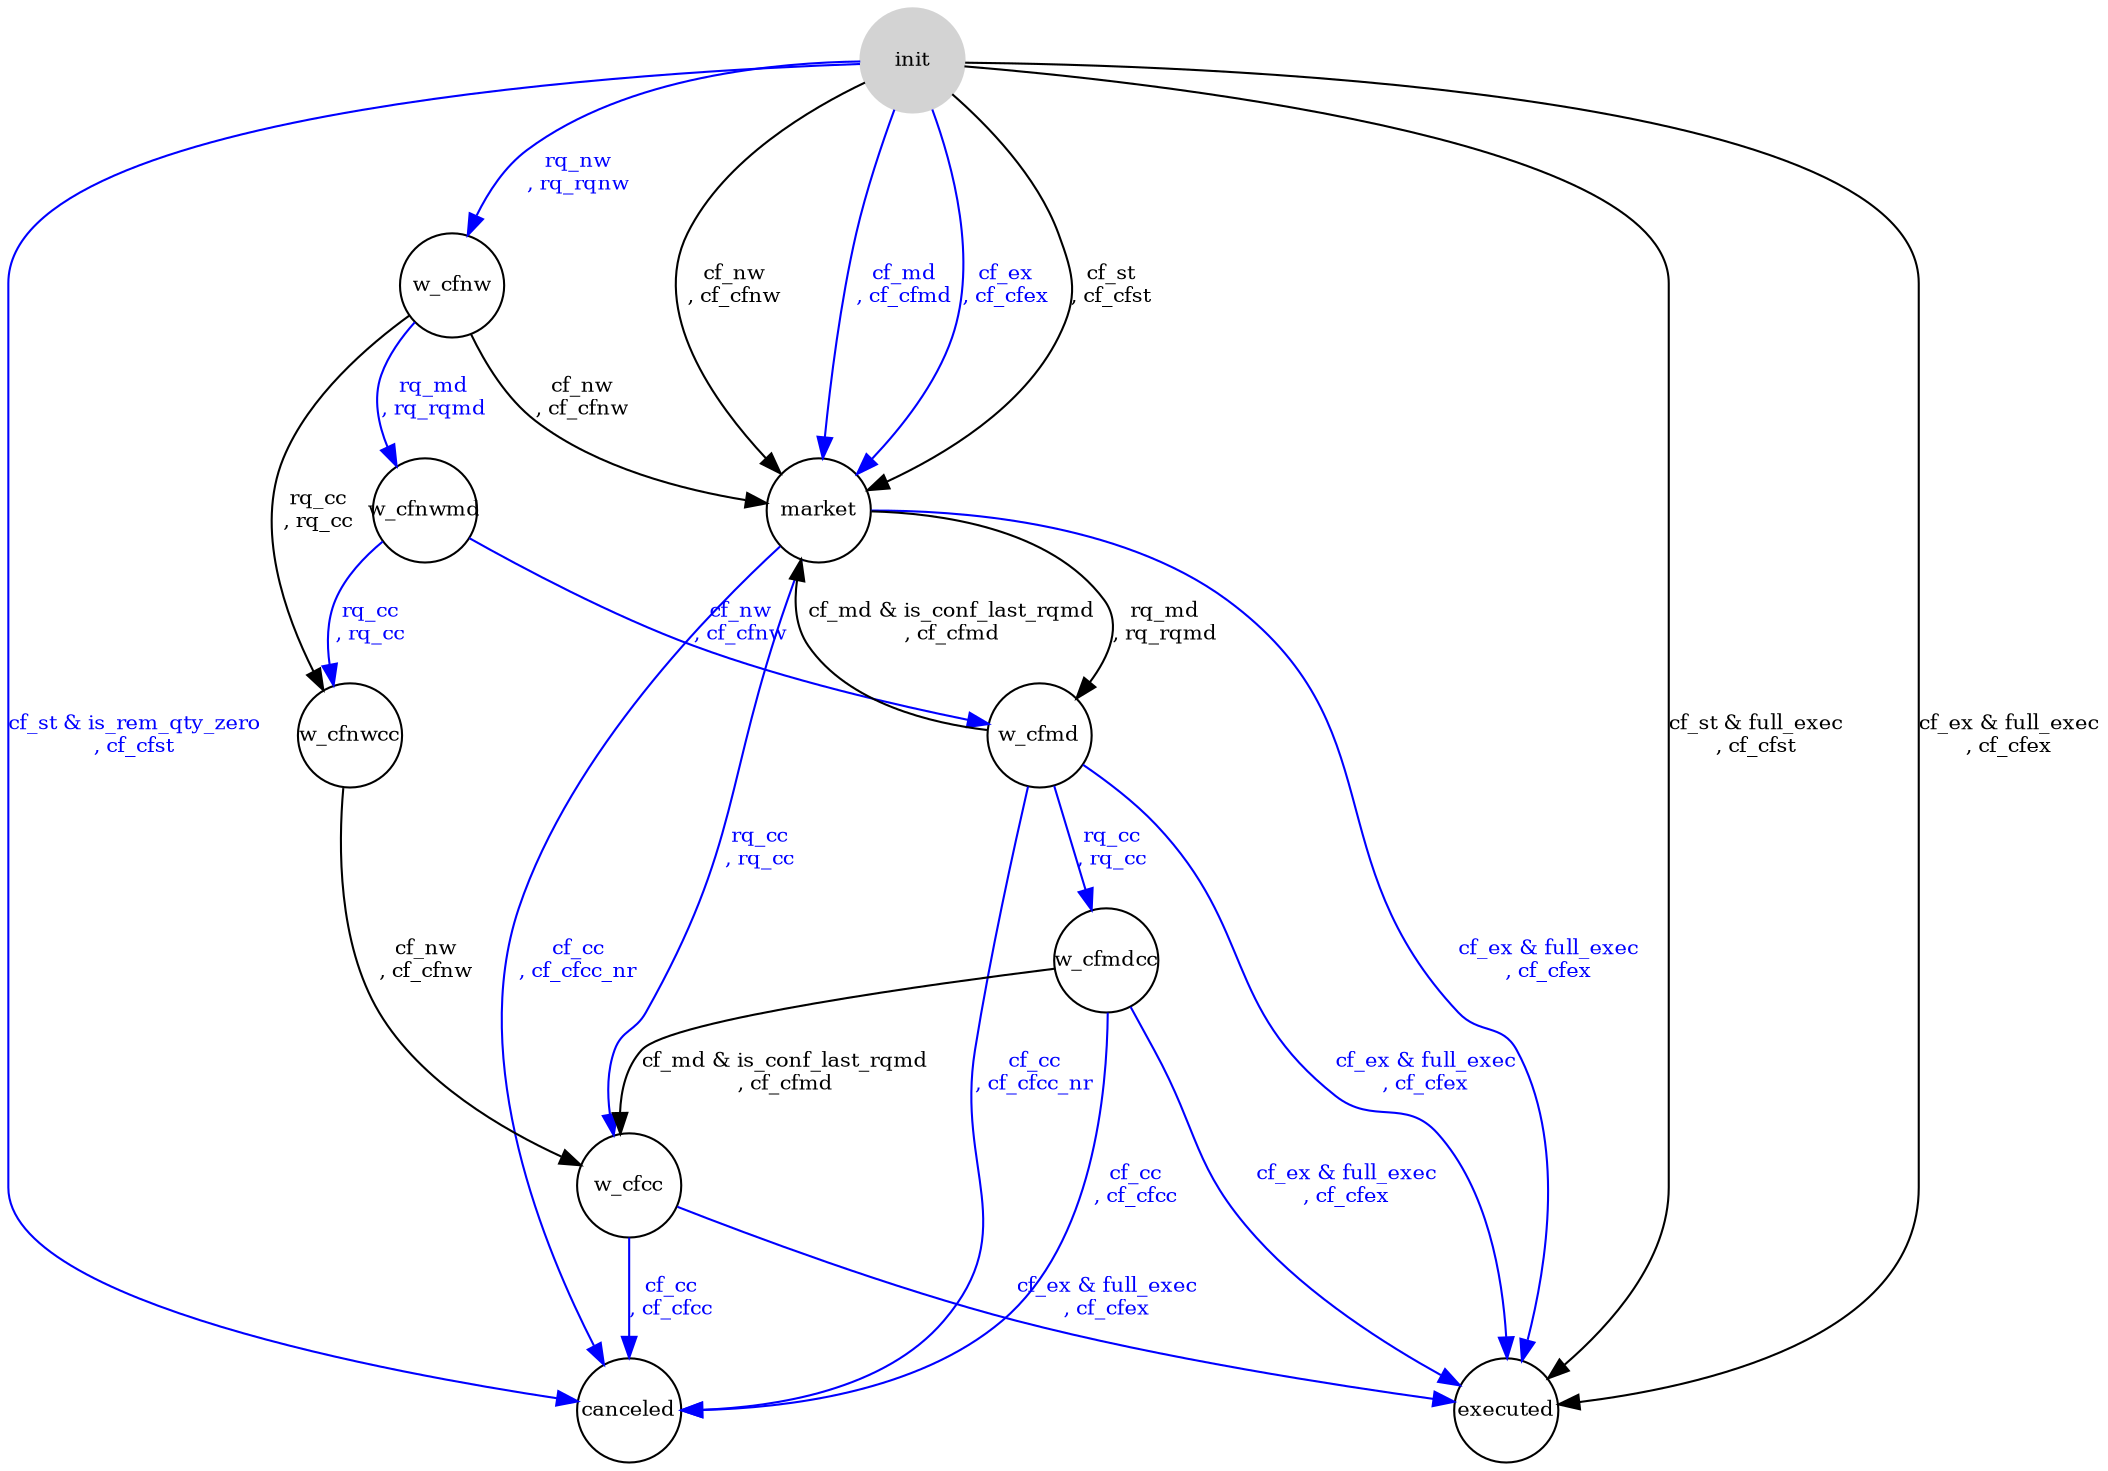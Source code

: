 digraph automata {
    node [shape = circle, fontsize=10, fixedsize=true width=0.7];
    init [ style = filled, color=lightgrey ];

        "init"  ->  "w_cfnw"  [ label = "rq_nw\n, rq_rqnw", color=blue, fontcolor=blue, fontsize=10, fixedsize=true ];
    "init"  ->  "market"  [ label = "cf_nw\n, cf_cfnw", color=black, fontcolor=black, fontsize=10, fixedsize=true ];
    "init"  ->  "market"  [ label = "cf_md\n, cf_cfmd", color=blue, fontcolor=blue, fontsize=10, fixedsize=true ];
    "init"  ->  "executed"  [ label = "cf_ex & full_exec\n, cf_cfex", color=black, fontcolor=black, fontsize=10, fixedsize=true ];
    "init"  ->  "market"  [ label = "cf_ex\n, cf_cfex", color=blue, fontcolor=blue, fontsize=10, fixedsize=true ];
    "init"  ->  "executed"  [ label = "cf_st & full_exec\n, cf_cfst", color=black, fontcolor=black, fontsize=10, fixedsize=true ];
    "init"  ->  "canceled"  [ label = "cf_st & is_rem_qty_zero\n, cf_cfst", color=blue, fontcolor=blue, fontsize=10, fixedsize=true ];
    "init"  ->  "market"  [ label = "cf_st\n, cf_cfst", color=black, fontcolor=black, fontsize=10, fixedsize=true ];
    "w_cfnw"  ->  "w_cfnwmd"  [ label = "rq_md\n, rq_rqmd", color=blue, fontcolor=blue, fontsize=10, fixedsize=true ];
    "w_cfnw"  ->  "w_cfnwcc"  [ label = "rq_cc\n, rq_cc", color=black, fontcolor=black, fontsize=10, fixedsize=true ];
    "w_cfnw"  ->  "market"  [ label = "cf_nw\n, cf_cfnw", color=black, fontcolor=black, fontsize=10, fixedsize=true ];
    "market"  ->  "w_cfmd"  [ label = "rq_md\n, rq_rqmd", color=black, fontcolor=black, fontsize=10, fixedsize=true ];
    "market"  ->  "w_cfcc"  [ label = "rq_cc\n, rq_cc", color=blue, fontcolor=blue, fontsize=10, fixedsize=true ];
    "market"  ->  "canceled"  [ label = "cf_cc\n, cf_cfcc_nr", color=blue, fontcolor=blue, fontsize=10, fixedsize=true ];
    "market"  ->  "executed"  [ label = "cf_ex & full_exec\n, cf_cfex", color=blue, fontcolor=blue, fontsize=10, fixedsize=true ];
    "w_cfmd"  ->  "w_cfmdcc"  [ label = "rq_cc\n, rq_cc", color=blue, fontcolor=blue, fontsize=10, fixedsize=true ];
    "w_cfmd"  ->  "market"  [ label = "cf_md & is_conf_last_rqmd\n, cf_cfmd", color=black, fontcolor=black, fontsize=10, fixedsize=true ];
    "w_cfmd"  ->  "canceled"  [ label = "cf_cc\n, cf_cfcc_nr", color=blue, fontcolor=blue, fontsize=10, fixedsize=true ];
    "w_cfmd"  ->  "executed"  [ label = "cf_ex & full_exec\n, cf_cfex", color=blue, fontcolor=blue, fontsize=10, fixedsize=true ];
    "w_cfcc"  ->  "canceled"  [ label = "cf_cc\n, cf_cfcc", color=blue, fontcolor=blue, fontsize=10, fixedsize=true ];
    "w_cfcc"  ->  "executed"  [ label = "cf_ex & full_exec\n, cf_cfex", color=blue, fontcolor=blue, fontsize=10, fixedsize=true ];
    "w_cfmdcc"  ->  "w_cfcc"  [ label = "cf_md & is_conf_last_rqmd\n, cf_cfmd", color=black, fontcolor=black, fontsize=10, fixedsize=true ];
    "w_cfmdcc"  ->  "canceled"  [ label = "cf_cc\n, cf_cfcc", color=blue, fontcolor=blue, fontsize=10, fixedsize=true ];
    "w_cfmdcc"  ->  "executed"  [ label = "cf_ex & full_exec\n, cf_cfex", color=blue, fontcolor=blue, fontsize=10, fixedsize=true ];
    "w_cfnwmd"  ->  "w_cfnwcc"  [ label = "rq_cc\n, rq_cc", color=blue, fontcolor=blue, fontsize=10, fixedsize=true ];
    "w_cfnwmd"  ->  "w_cfmd"  [ label = "cf_nw\n, cf_cfnw", color=blue, fontcolor=blue, fontsize=10, fixedsize=true ];
    "w_cfnwcc"  ->  "w_cfcc"  [ label = "cf_nw\n, cf_cfnw", color=black, fontcolor=black, fontsize=10, fixedsize=true ];
 

    //trd_cli_ls  [ shape = plaintext ];
}
